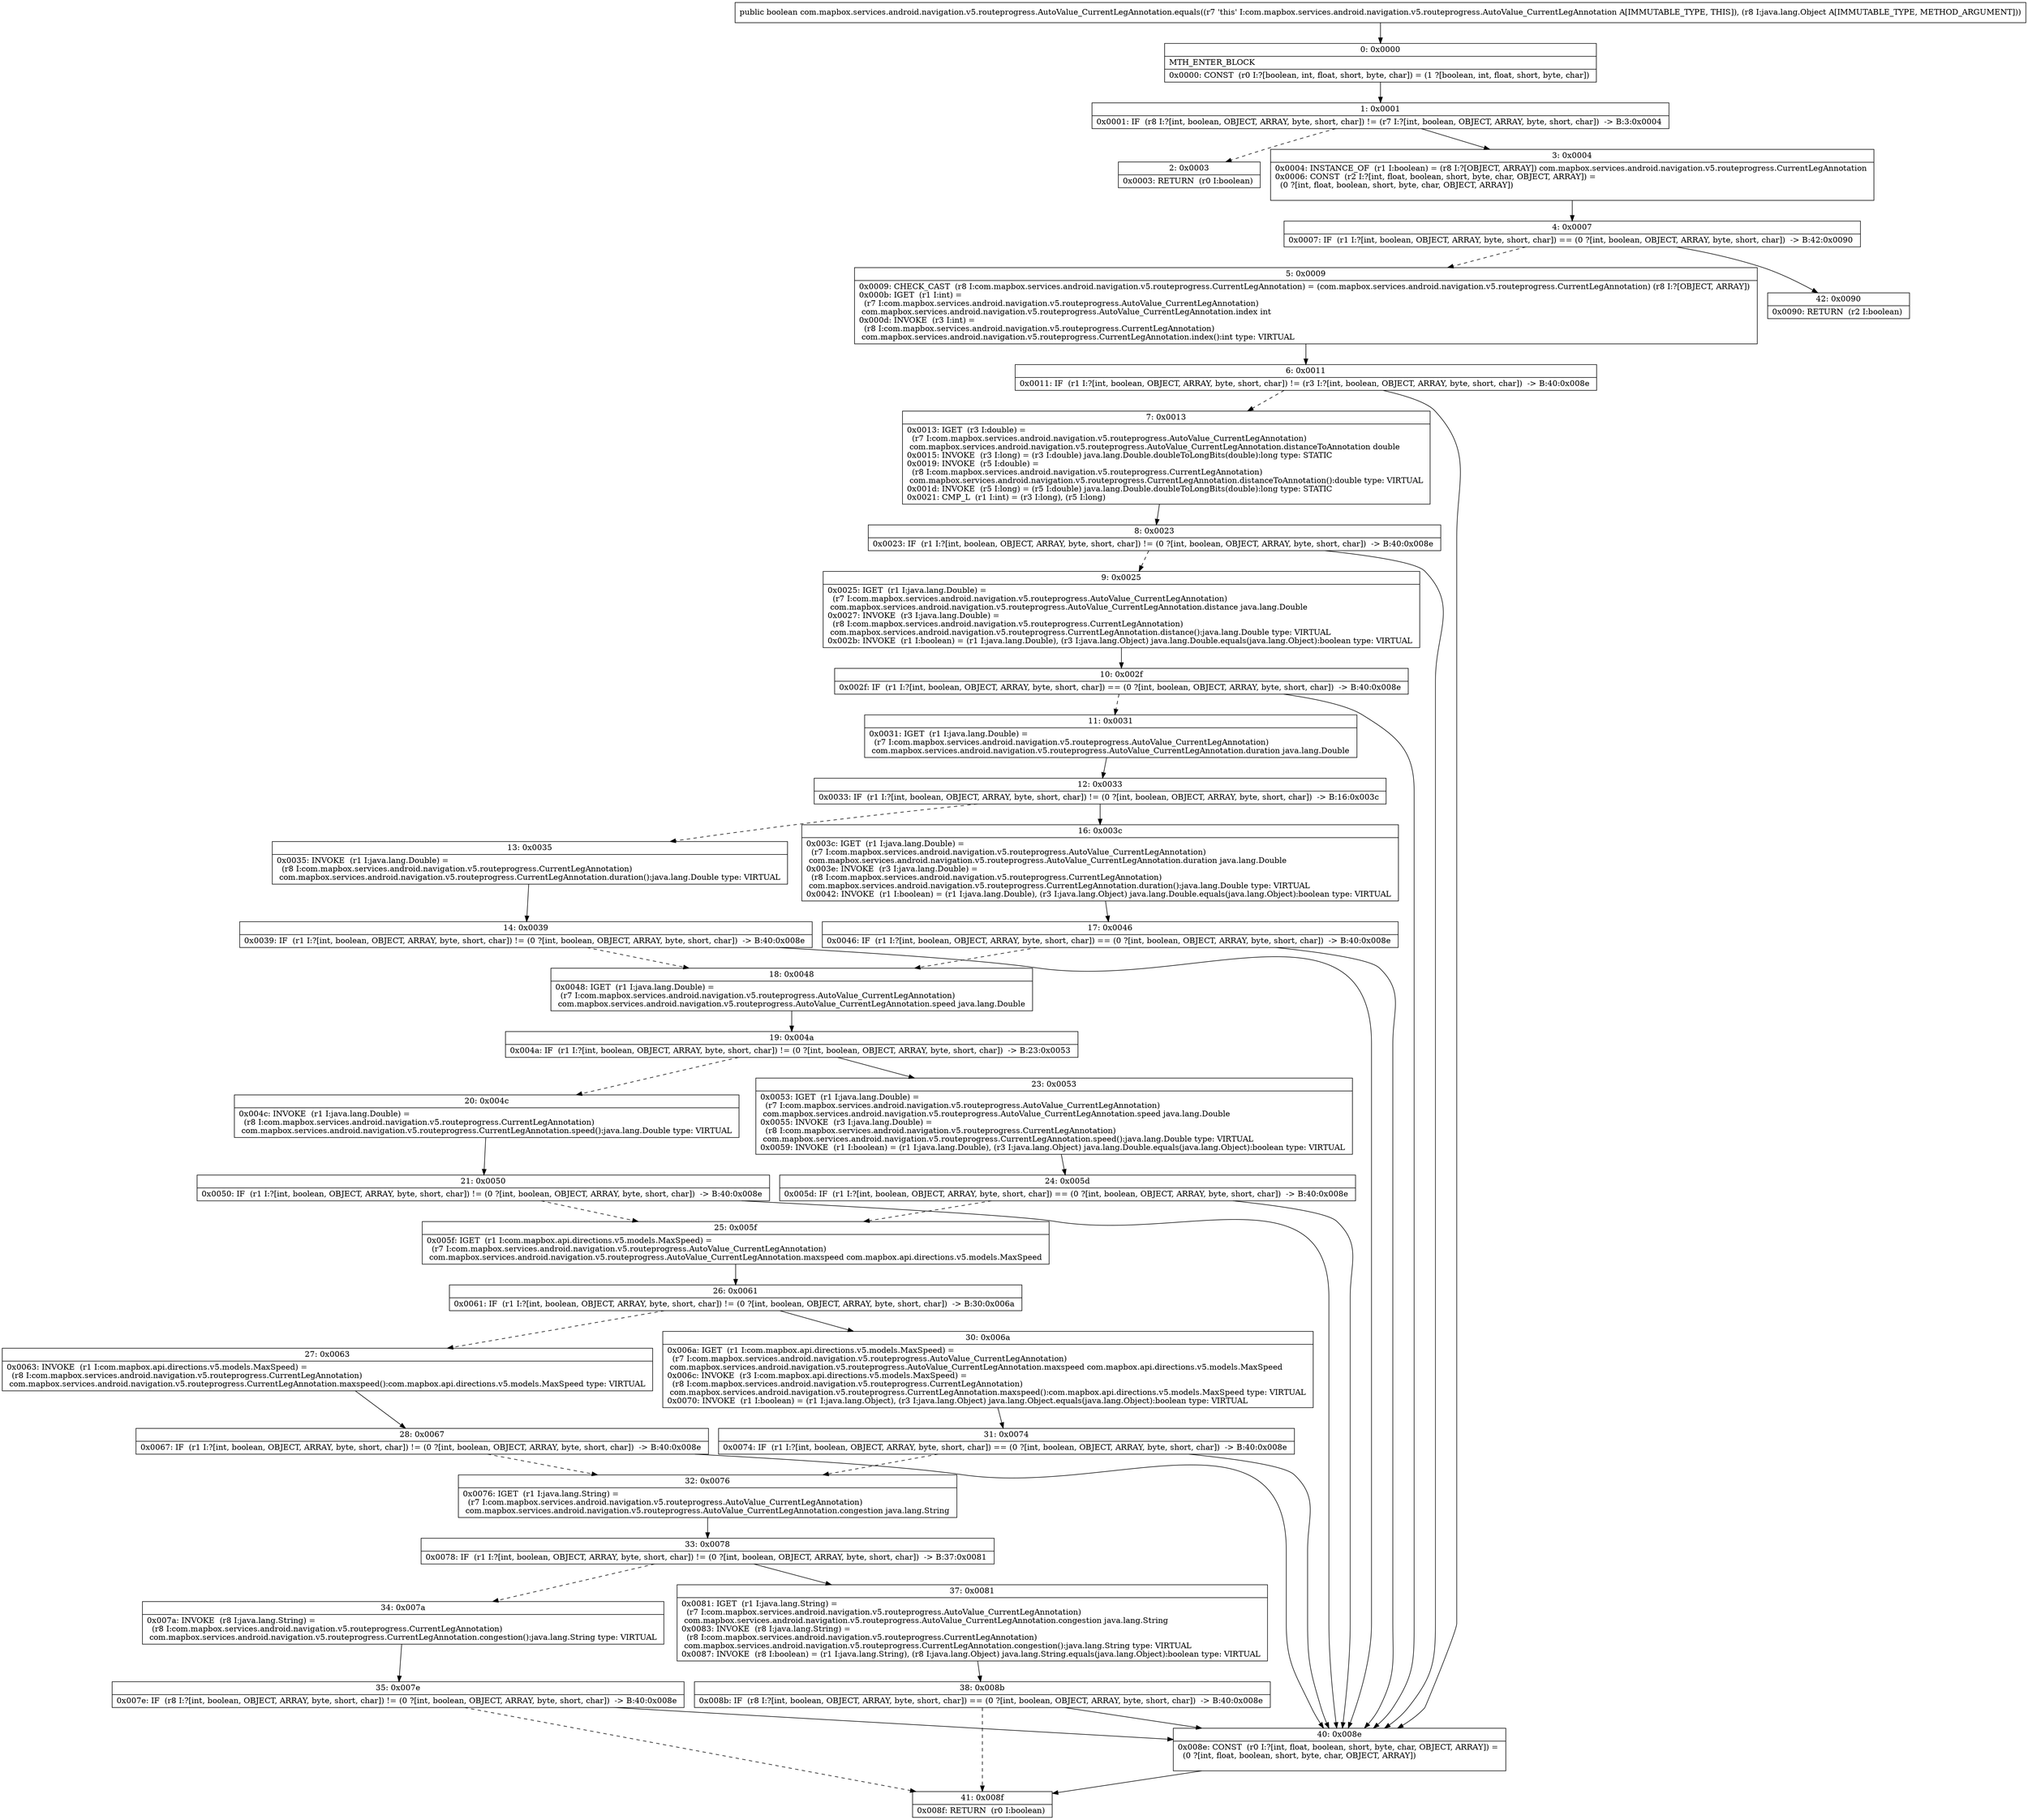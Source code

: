 digraph "CFG forcom.mapbox.services.android.navigation.v5.routeprogress.AutoValue_CurrentLegAnnotation.equals(Ljava\/lang\/Object;)Z" {
Node_0 [shape=record,label="{0\:\ 0x0000|MTH_ENTER_BLOCK\l|0x0000: CONST  (r0 I:?[boolean, int, float, short, byte, char]) = (1 ?[boolean, int, float, short, byte, char]) \l}"];
Node_1 [shape=record,label="{1\:\ 0x0001|0x0001: IF  (r8 I:?[int, boolean, OBJECT, ARRAY, byte, short, char]) != (r7 I:?[int, boolean, OBJECT, ARRAY, byte, short, char])  \-\> B:3:0x0004 \l}"];
Node_2 [shape=record,label="{2\:\ 0x0003|0x0003: RETURN  (r0 I:boolean) \l}"];
Node_3 [shape=record,label="{3\:\ 0x0004|0x0004: INSTANCE_OF  (r1 I:boolean) = (r8 I:?[OBJECT, ARRAY]) com.mapbox.services.android.navigation.v5.routeprogress.CurrentLegAnnotation \l0x0006: CONST  (r2 I:?[int, float, boolean, short, byte, char, OBJECT, ARRAY]) = \l  (0 ?[int, float, boolean, short, byte, char, OBJECT, ARRAY])\l \l}"];
Node_4 [shape=record,label="{4\:\ 0x0007|0x0007: IF  (r1 I:?[int, boolean, OBJECT, ARRAY, byte, short, char]) == (0 ?[int, boolean, OBJECT, ARRAY, byte, short, char])  \-\> B:42:0x0090 \l}"];
Node_5 [shape=record,label="{5\:\ 0x0009|0x0009: CHECK_CAST  (r8 I:com.mapbox.services.android.navigation.v5.routeprogress.CurrentLegAnnotation) = (com.mapbox.services.android.navigation.v5.routeprogress.CurrentLegAnnotation) (r8 I:?[OBJECT, ARRAY]) \l0x000b: IGET  (r1 I:int) = \l  (r7 I:com.mapbox.services.android.navigation.v5.routeprogress.AutoValue_CurrentLegAnnotation)\l com.mapbox.services.android.navigation.v5.routeprogress.AutoValue_CurrentLegAnnotation.index int \l0x000d: INVOKE  (r3 I:int) = \l  (r8 I:com.mapbox.services.android.navigation.v5.routeprogress.CurrentLegAnnotation)\l com.mapbox.services.android.navigation.v5.routeprogress.CurrentLegAnnotation.index():int type: VIRTUAL \l}"];
Node_6 [shape=record,label="{6\:\ 0x0011|0x0011: IF  (r1 I:?[int, boolean, OBJECT, ARRAY, byte, short, char]) != (r3 I:?[int, boolean, OBJECT, ARRAY, byte, short, char])  \-\> B:40:0x008e \l}"];
Node_7 [shape=record,label="{7\:\ 0x0013|0x0013: IGET  (r3 I:double) = \l  (r7 I:com.mapbox.services.android.navigation.v5.routeprogress.AutoValue_CurrentLegAnnotation)\l com.mapbox.services.android.navigation.v5.routeprogress.AutoValue_CurrentLegAnnotation.distanceToAnnotation double \l0x0015: INVOKE  (r3 I:long) = (r3 I:double) java.lang.Double.doubleToLongBits(double):long type: STATIC \l0x0019: INVOKE  (r5 I:double) = \l  (r8 I:com.mapbox.services.android.navigation.v5.routeprogress.CurrentLegAnnotation)\l com.mapbox.services.android.navigation.v5.routeprogress.CurrentLegAnnotation.distanceToAnnotation():double type: VIRTUAL \l0x001d: INVOKE  (r5 I:long) = (r5 I:double) java.lang.Double.doubleToLongBits(double):long type: STATIC \l0x0021: CMP_L  (r1 I:int) = (r3 I:long), (r5 I:long) \l}"];
Node_8 [shape=record,label="{8\:\ 0x0023|0x0023: IF  (r1 I:?[int, boolean, OBJECT, ARRAY, byte, short, char]) != (0 ?[int, boolean, OBJECT, ARRAY, byte, short, char])  \-\> B:40:0x008e \l}"];
Node_9 [shape=record,label="{9\:\ 0x0025|0x0025: IGET  (r1 I:java.lang.Double) = \l  (r7 I:com.mapbox.services.android.navigation.v5.routeprogress.AutoValue_CurrentLegAnnotation)\l com.mapbox.services.android.navigation.v5.routeprogress.AutoValue_CurrentLegAnnotation.distance java.lang.Double \l0x0027: INVOKE  (r3 I:java.lang.Double) = \l  (r8 I:com.mapbox.services.android.navigation.v5.routeprogress.CurrentLegAnnotation)\l com.mapbox.services.android.navigation.v5.routeprogress.CurrentLegAnnotation.distance():java.lang.Double type: VIRTUAL \l0x002b: INVOKE  (r1 I:boolean) = (r1 I:java.lang.Double), (r3 I:java.lang.Object) java.lang.Double.equals(java.lang.Object):boolean type: VIRTUAL \l}"];
Node_10 [shape=record,label="{10\:\ 0x002f|0x002f: IF  (r1 I:?[int, boolean, OBJECT, ARRAY, byte, short, char]) == (0 ?[int, boolean, OBJECT, ARRAY, byte, short, char])  \-\> B:40:0x008e \l}"];
Node_11 [shape=record,label="{11\:\ 0x0031|0x0031: IGET  (r1 I:java.lang.Double) = \l  (r7 I:com.mapbox.services.android.navigation.v5.routeprogress.AutoValue_CurrentLegAnnotation)\l com.mapbox.services.android.navigation.v5.routeprogress.AutoValue_CurrentLegAnnotation.duration java.lang.Double \l}"];
Node_12 [shape=record,label="{12\:\ 0x0033|0x0033: IF  (r1 I:?[int, boolean, OBJECT, ARRAY, byte, short, char]) != (0 ?[int, boolean, OBJECT, ARRAY, byte, short, char])  \-\> B:16:0x003c \l}"];
Node_13 [shape=record,label="{13\:\ 0x0035|0x0035: INVOKE  (r1 I:java.lang.Double) = \l  (r8 I:com.mapbox.services.android.navigation.v5.routeprogress.CurrentLegAnnotation)\l com.mapbox.services.android.navigation.v5.routeprogress.CurrentLegAnnotation.duration():java.lang.Double type: VIRTUAL \l}"];
Node_14 [shape=record,label="{14\:\ 0x0039|0x0039: IF  (r1 I:?[int, boolean, OBJECT, ARRAY, byte, short, char]) != (0 ?[int, boolean, OBJECT, ARRAY, byte, short, char])  \-\> B:40:0x008e \l}"];
Node_16 [shape=record,label="{16\:\ 0x003c|0x003c: IGET  (r1 I:java.lang.Double) = \l  (r7 I:com.mapbox.services.android.navigation.v5.routeprogress.AutoValue_CurrentLegAnnotation)\l com.mapbox.services.android.navigation.v5.routeprogress.AutoValue_CurrentLegAnnotation.duration java.lang.Double \l0x003e: INVOKE  (r3 I:java.lang.Double) = \l  (r8 I:com.mapbox.services.android.navigation.v5.routeprogress.CurrentLegAnnotation)\l com.mapbox.services.android.navigation.v5.routeprogress.CurrentLegAnnotation.duration():java.lang.Double type: VIRTUAL \l0x0042: INVOKE  (r1 I:boolean) = (r1 I:java.lang.Double), (r3 I:java.lang.Object) java.lang.Double.equals(java.lang.Object):boolean type: VIRTUAL \l}"];
Node_17 [shape=record,label="{17\:\ 0x0046|0x0046: IF  (r1 I:?[int, boolean, OBJECT, ARRAY, byte, short, char]) == (0 ?[int, boolean, OBJECT, ARRAY, byte, short, char])  \-\> B:40:0x008e \l}"];
Node_18 [shape=record,label="{18\:\ 0x0048|0x0048: IGET  (r1 I:java.lang.Double) = \l  (r7 I:com.mapbox.services.android.navigation.v5.routeprogress.AutoValue_CurrentLegAnnotation)\l com.mapbox.services.android.navigation.v5.routeprogress.AutoValue_CurrentLegAnnotation.speed java.lang.Double \l}"];
Node_19 [shape=record,label="{19\:\ 0x004a|0x004a: IF  (r1 I:?[int, boolean, OBJECT, ARRAY, byte, short, char]) != (0 ?[int, boolean, OBJECT, ARRAY, byte, short, char])  \-\> B:23:0x0053 \l}"];
Node_20 [shape=record,label="{20\:\ 0x004c|0x004c: INVOKE  (r1 I:java.lang.Double) = \l  (r8 I:com.mapbox.services.android.navigation.v5.routeprogress.CurrentLegAnnotation)\l com.mapbox.services.android.navigation.v5.routeprogress.CurrentLegAnnotation.speed():java.lang.Double type: VIRTUAL \l}"];
Node_21 [shape=record,label="{21\:\ 0x0050|0x0050: IF  (r1 I:?[int, boolean, OBJECT, ARRAY, byte, short, char]) != (0 ?[int, boolean, OBJECT, ARRAY, byte, short, char])  \-\> B:40:0x008e \l}"];
Node_23 [shape=record,label="{23\:\ 0x0053|0x0053: IGET  (r1 I:java.lang.Double) = \l  (r7 I:com.mapbox.services.android.navigation.v5.routeprogress.AutoValue_CurrentLegAnnotation)\l com.mapbox.services.android.navigation.v5.routeprogress.AutoValue_CurrentLegAnnotation.speed java.lang.Double \l0x0055: INVOKE  (r3 I:java.lang.Double) = \l  (r8 I:com.mapbox.services.android.navigation.v5.routeprogress.CurrentLegAnnotation)\l com.mapbox.services.android.navigation.v5.routeprogress.CurrentLegAnnotation.speed():java.lang.Double type: VIRTUAL \l0x0059: INVOKE  (r1 I:boolean) = (r1 I:java.lang.Double), (r3 I:java.lang.Object) java.lang.Double.equals(java.lang.Object):boolean type: VIRTUAL \l}"];
Node_24 [shape=record,label="{24\:\ 0x005d|0x005d: IF  (r1 I:?[int, boolean, OBJECT, ARRAY, byte, short, char]) == (0 ?[int, boolean, OBJECT, ARRAY, byte, short, char])  \-\> B:40:0x008e \l}"];
Node_25 [shape=record,label="{25\:\ 0x005f|0x005f: IGET  (r1 I:com.mapbox.api.directions.v5.models.MaxSpeed) = \l  (r7 I:com.mapbox.services.android.navigation.v5.routeprogress.AutoValue_CurrentLegAnnotation)\l com.mapbox.services.android.navigation.v5.routeprogress.AutoValue_CurrentLegAnnotation.maxspeed com.mapbox.api.directions.v5.models.MaxSpeed \l}"];
Node_26 [shape=record,label="{26\:\ 0x0061|0x0061: IF  (r1 I:?[int, boolean, OBJECT, ARRAY, byte, short, char]) != (0 ?[int, boolean, OBJECT, ARRAY, byte, short, char])  \-\> B:30:0x006a \l}"];
Node_27 [shape=record,label="{27\:\ 0x0063|0x0063: INVOKE  (r1 I:com.mapbox.api.directions.v5.models.MaxSpeed) = \l  (r8 I:com.mapbox.services.android.navigation.v5.routeprogress.CurrentLegAnnotation)\l com.mapbox.services.android.navigation.v5.routeprogress.CurrentLegAnnotation.maxspeed():com.mapbox.api.directions.v5.models.MaxSpeed type: VIRTUAL \l}"];
Node_28 [shape=record,label="{28\:\ 0x0067|0x0067: IF  (r1 I:?[int, boolean, OBJECT, ARRAY, byte, short, char]) != (0 ?[int, boolean, OBJECT, ARRAY, byte, short, char])  \-\> B:40:0x008e \l}"];
Node_30 [shape=record,label="{30\:\ 0x006a|0x006a: IGET  (r1 I:com.mapbox.api.directions.v5.models.MaxSpeed) = \l  (r7 I:com.mapbox.services.android.navigation.v5.routeprogress.AutoValue_CurrentLegAnnotation)\l com.mapbox.services.android.navigation.v5.routeprogress.AutoValue_CurrentLegAnnotation.maxspeed com.mapbox.api.directions.v5.models.MaxSpeed \l0x006c: INVOKE  (r3 I:com.mapbox.api.directions.v5.models.MaxSpeed) = \l  (r8 I:com.mapbox.services.android.navigation.v5.routeprogress.CurrentLegAnnotation)\l com.mapbox.services.android.navigation.v5.routeprogress.CurrentLegAnnotation.maxspeed():com.mapbox.api.directions.v5.models.MaxSpeed type: VIRTUAL \l0x0070: INVOKE  (r1 I:boolean) = (r1 I:java.lang.Object), (r3 I:java.lang.Object) java.lang.Object.equals(java.lang.Object):boolean type: VIRTUAL \l}"];
Node_31 [shape=record,label="{31\:\ 0x0074|0x0074: IF  (r1 I:?[int, boolean, OBJECT, ARRAY, byte, short, char]) == (0 ?[int, boolean, OBJECT, ARRAY, byte, short, char])  \-\> B:40:0x008e \l}"];
Node_32 [shape=record,label="{32\:\ 0x0076|0x0076: IGET  (r1 I:java.lang.String) = \l  (r7 I:com.mapbox.services.android.navigation.v5.routeprogress.AutoValue_CurrentLegAnnotation)\l com.mapbox.services.android.navigation.v5.routeprogress.AutoValue_CurrentLegAnnotation.congestion java.lang.String \l}"];
Node_33 [shape=record,label="{33\:\ 0x0078|0x0078: IF  (r1 I:?[int, boolean, OBJECT, ARRAY, byte, short, char]) != (0 ?[int, boolean, OBJECT, ARRAY, byte, short, char])  \-\> B:37:0x0081 \l}"];
Node_34 [shape=record,label="{34\:\ 0x007a|0x007a: INVOKE  (r8 I:java.lang.String) = \l  (r8 I:com.mapbox.services.android.navigation.v5.routeprogress.CurrentLegAnnotation)\l com.mapbox.services.android.navigation.v5.routeprogress.CurrentLegAnnotation.congestion():java.lang.String type: VIRTUAL \l}"];
Node_35 [shape=record,label="{35\:\ 0x007e|0x007e: IF  (r8 I:?[int, boolean, OBJECT, ARRAY, byte, short, char]) != (0 ?[int, boolean, OBJECT, ARRAY, byte, short, char])  \-\> B:40:0x008e \l}"];
Node_37 [shape=record,label="{37\:\ 0x0081|0x0081: IGET  (r1 I:java.lang.String) = \l  (r7 I:com.mapbox.services.android.navigation.v5.routeprogress.AutoValue_CurrentLegAnnotation)\l com.mapbox.services.android.navigation.v5.routeprogress.AutoValue_CurrentLegAnnotation.congestion java.lang.String \l0x0083: INVOKE  (r8 I:java.lang.String) = \l  (r8 I:com.mapbox.services.android.navigation.v5.routeprogress.CurrentLegAnnotation)\l com.mapbox.services.android.navigation.v5.routeprogress.CurrentLegAnnotation.congestion():java.lang.String type: VIRTUAL \l0x0087: INVOKE  (r8 I:boolean) = (r1 I:java.lang.String), (r8 I:java.lang.Object) java.lang.String.equals(java.lang.Object):boolean type: VIRTUAL \l}"];
Node_38 [shape=record,label="{38\:\ 0x008b|0x008b: IF  (r8 I:?[int, boolean, OBJECT, ARRAY, byte, short, char]) == (0 ?[int, boolean, OBJECT, ARRAY, byte, short, char])  \-\> B:40:0x008e \l}"];
Node_40 [shape=record,label="{40\:\ 0x008e|0x008e: CONST  (r0 I:?[int, float, boolean, short, byte, char, OBJECT, ARRAY]) = \l  (0 ?[int, float, boolean, short, byte, char, OBJECT, ARRAY])\l \l}"];
Node_41 [shape=record,label="{41\:\ 0x008f|0x008f: RETURN  (r0 I:boolean) \l}"];
Node_42 [shape=record,label="{42\:\ 0x0090|0x0090: RETURN  (r2 I:boolean) \l}"];
MethodNode[shape=record,label="{public boolean com.mapbox.services.android.navigation.v5.routeprogress.AutoValue_CurrentLegAnnotation.equals((r7 'this' I:com.mapbox.services.android.navigation.v5.routeprogress.AutoValue_CurrentLegAnnotation A[IMMUTABLE_TYPE, THIS]), (r8 I:java.lang.Object A[IMMUTABLE_TYPE, METHOD_ARGUMENT])) }"];
MethodNode -> Node_0;
Node_0 -> Node_1;
Node_1 -> Node_2[style=dashed];
Node_1 -> Node_3;
Node_3 -> Node_4;
Node_4 -> Node_5[style=dashed];
Node_4 -> Node_42;
Node_5 -> Node_6;
Node_6 -> Node_7[style=dashed];
Node_6 -> Node_40;
Node_7 -> Node_8;
Node_8 -> Node_9[style=dashed];
Node_8 -> Node_40;
Node_9 -> Node_10;
Node_10 -> Node_11[style=dashed];
Node_10 -> Node_40;
Node_11 -> Node_12;
Node_12 -> Node_13[style=dashed];
Node_12 -> Node_16;
Node_13 -> Node_14;
Node_14 -> Node_40;
Node_14 -> Node_18[style=dashed];
Node_16 -> Node_17;
Node_17 -> Node_18[style=dashed];
Node_17 -> Node_40;
Node_18 -> Node_19;
Node_19 -> Node_20[style=dashed];
Node_19 -> Node_23;
Node_20 -> Node_21;
Node_21 -> Node_40;
Node_21 -> Node_25[style=dashed];
Node_23 -> Node_24;
Node_24 -> Node_25[style=dashed];
Node_24 -> Node_40;
Node_25 -> Node_26;
Node_26 -> Node_27[style=dashed];
Node_26 -> Node_30;
Node_27 -> Node_28;
Node_28 -> Node_40;
Node_28 -> Node_32[style=dashed];
Node_30 -> Node_31;
Node_31 -> Node_32[style=dashed];
Node_31 -> Node_40;
Node_32 -> Node_33;
Node_33 -> Node_34[style=dashed];
Node_33 -> Node_37;
Node_34 -> Node_35;
Node_35 -> Node_40;
Node_35 -> Node_41[style=dashed];
Node_37 -> Node_38;
Node_38 -> Node_40;
Node_38 -> Node_41[style=dashed];
Node_40 -> Node_41;
}

